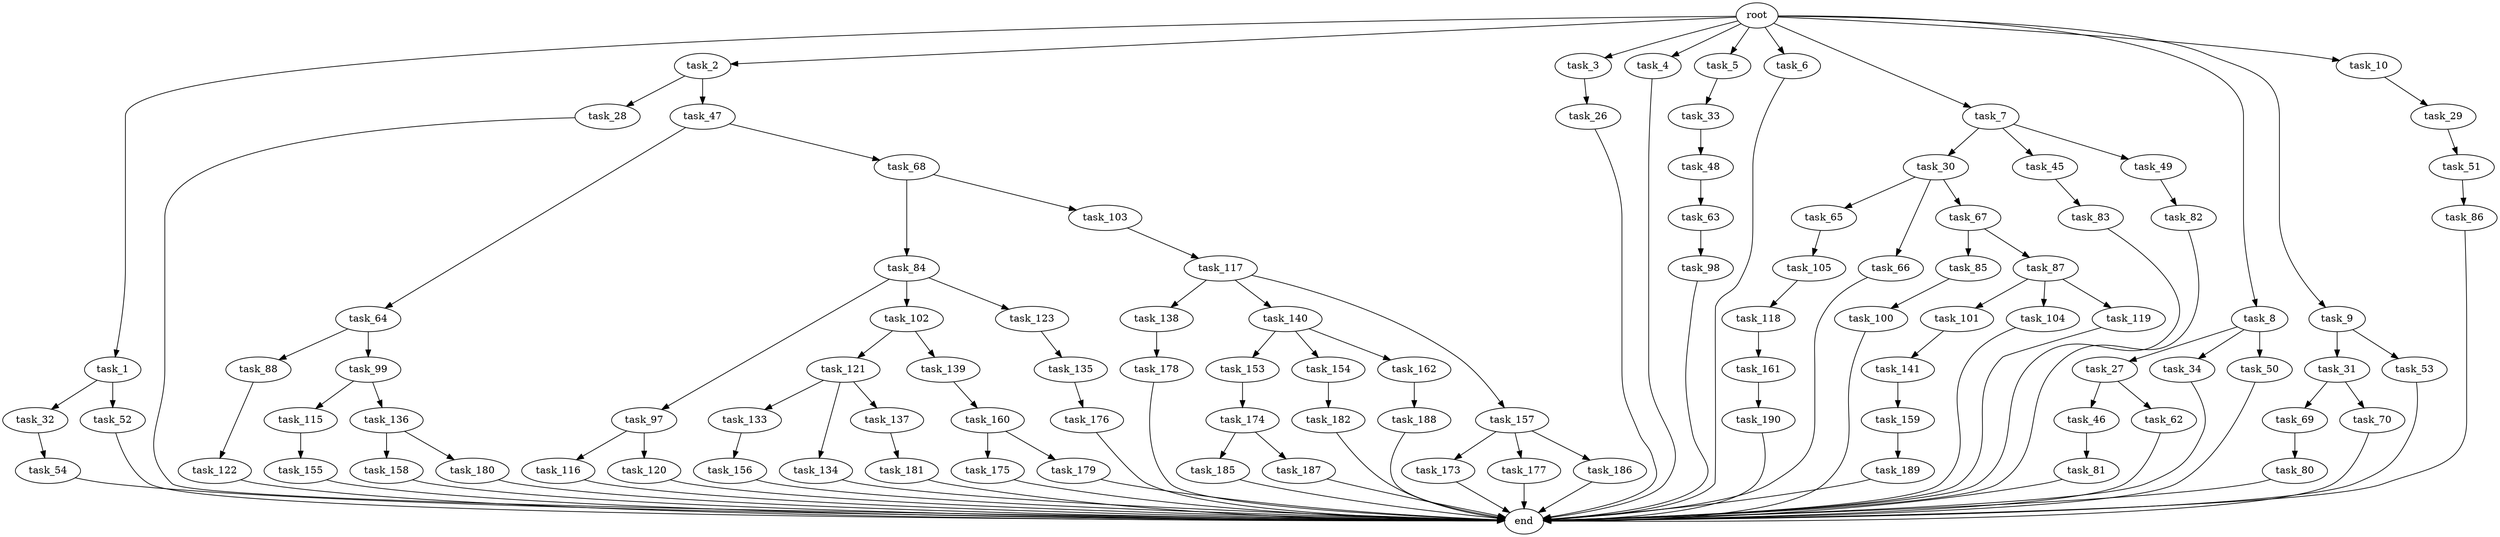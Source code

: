 digraph G {
  root [size="0.000000"];
  task_1 [size="102.400000"];
  task_2 [size="102.400000"];
  task_3 [size="102.400000"];
  task_4 [size="102.400000"];
  task_5 [size="102.400000"];
  task_6 [size="102.400000"];
  task_7 [size="102.400000"];
  task_8 [size="102.400000"];
  task_9 [size="102.400000"];
  task_10 [size="102.400000"];
  task_26 [size="54975581388.800003"];
  task_27 [size="42090679500.800003"];
  task_28 [size="30923764531.200001"];
  task_29 [size="7730941132.800000"];
  task_30 [size="7730941132.800000"];
  task_31 [size="3435973836.800000"];
  task_32 [size="69578470195.199997"];
  task_33 [size="42090679500.800003"];
  task_34 [size="42090679500.800003"];
  task_45 [size="7730941132.800000"];
  task_46 [size="42090679500.800003"];
  task_47 [size="30923764531.200001"];
  task_48 [size="30923764531.200001"];
  task_49 [size="7730941132.800000"];
  task_50 [size="42090679500.800003"];
  task_51 [size="7730941132.800000"];
  task_52 [size="69578470195.199997"];
  task_53 [size="3435973836.800000"];
  task_54 [size="69578470195.199997"];
  task_62 [size="42090679500.800003"];
  task_63 [size="54975581388.800003"];
  task_64 [size="54975581388.800003"];
  task_65 [size="69578470195.199997"];
  task_66 [size="69578470195.199997"];
  task_67 [size="69578470195.199997"];
  task_68 [size="54975581388.800003"];
  task_69 [size="69578470195.199997"];
  task_70 [size="69578470195.199997"];
  task_80 [size="3435973836.800000"];
  task_81 [size="13743895347.200001"];
  task_82 [size="42090679500.800003"];
  task_83 [size="7730941132.800000"];
  task_84 [size="69578470195.199997"];
  task_85 [size="54975581388.800003"];
  task_86 [size="69578470195.199997"];
  task_87 [size="54975581388.800003"];
  task_88 [size="42090679500.800003"];
  task_97 [size="42090679500.800003"];
  task_98 [size="69578470195.199997"];
  task_99 [size="42090679500.800003"];
  task_100 [size="13743895347.200001"];
  task_101 [size="69578470195.199997"];
  task_102 [size="42090679500.800003"];
  task_103 [size="69578470195.199997"];
  task_104 [size="69578470195.199997"];
  task_105 [size="7730941132.800000"];
  task_115 [size="69578470195.199997"];
  task_116 [size="85899345920.000000"];
  task_117 [size="21474836480.000000"];
  task_118 [size="54975581388.800003"];
  task_119 [size="69578470195.199997"];
  task_120 [size="85899345920.000000"];
  task_121 [size="21474836480.000000"];
  task_122 [size="85899345920.000000"];
  task_123 [size="42090679500.800003"];
  task_133 [size="42090679500.800003"];
  task_134 [size="42090679500.800003"];
  task_135 [size="13743895347.200001"];
  task_136 [size="69578470195.199997"];
  task_137 [size="42090679500.800003"];
  task_138 [size="21474836480.000000"];
  task_139 [size="21474836480.000000"];
  task_140 [size="21474836480.000000"];
  task_141 [size="42090679500.800003"];
  task_153 [size="54975581388.800003"];
  task_154 [size="54975581388.800003"];
  task_155 [size="69578470195.199997"];
  task_156 [size="3435973836.800000"];
  task_157 [size="21474836480.000000"];
  task_158 [size="13743895347.200001"];
  task_159 [size="30923764531.200001"];
  task_160 [size="54975581388.800003"];
  task_161 [size="3435973836.800000"];
  task_162 [size="54975581388.800003"];
  task_173 [size="69578470195.199997"];
  task_174 [size="85899345920.000000"];
  task_175 [size="13743895347.200001"];
  task_176 [size="21474836480.000000"];
  task_177 [size="69578470195.199997"];
  task_178 [size="21474836480.000000"];
  task_179 [size="13743895347.200001"];
  task_180 [size="13743895347.200001"];
  task_181 [size="42090679500.800003"];
  task_182 [size="54975581388.800003"];
  task_185 [size="85899345920.000000"];
  task_186 [size="69578470195.199997"];
  task_187 [size="85899345920.000000"];
  task_188 [size="13743895347.200001"];
  task_189 [size="54975581388.800003"];
  task_190 [size="54975581388.800003"];
  end [size="0.000000"];

  root -> task_1 [size="1.000000"];
  root -> task_2 [size="1.000000"];
  root -> task_3 [size="1.000000"];
  root -> task_4 [size="1.000000"];
  root -> task_5 [size="1.000000"];
  root -> task_6 [size="1.000000"];
  root -> task_7 [size="1.000000"];
  root -> task_8 [size="1.000000"];
  root -> task_9 [size="1.000000"];
  root -> task_10 [size="1.000000"];
  task_1 -> task_32 [size="679477248.000000"];
  task_1 -> task_52 [size="679477248.000000"];
  task_2 -> task_28 [size="301989888.000000"];
  task_2 -> task_47 [size="301989888.000000"];
  task_3 -> task_26 [size="536870912.000000"];
  task_4 -> end [size="1.000000"];
  task_5 -> task_33 [size="411041792.000000"];
  task_6 -> end [size="1.000000"];
  task_7 -> task_30 [size="75497472.000000"];
  task_7 -> task_45 [size="75497472.000000"];
  task_7 -> task_49 [size="75497472.000000"];
  task_8 -> task_27 [size="411041792.000000"];
  task_8 -> task_34 [size="411041792.000000"];
  task_8 -> task_50 [size="411041792.000000"];
  task_9 -> task_31 [size="33554432.000000"];
  task_9 -> task_53 [size="33554432.000000"];
  task_10 -> task_29 [size="75497472.000000"];
  task_26 -> end [size="1.000000"];
  task_27 -> task_46 [size="411041792.000000"];
  task_27 -> task_62 [size="411041792.000000"];
  task_28 -> end [size="1.000000"];
  task_29 -> task_51 [size="75497472.000000"];
  task_30 -> task_65 [size="679477248.000000"];
  task_30 -> task_66 [size="679477248.000000"];
  task_30 -> task_67 [size="679477248.000000"];
  task_31 -> task_69 [size="679477248.000000"];
  task_31 -> task_70 [size="679477248.000000"];
  task_32 -> task_54 [size="679477248.000000"];
  task_33 -> task_48 [size="301989888.000000"];
  task_34 -> end [size="1.000000"];
  task_45 -> task_83 [size="75497472.000000"];
  task_46 -> task_81 [size="134217728.000000"];
  task_47 -> task_64 [size="536870912.000000"];
  task_47 -> task_68 [size="536870912.000000"];
  task_48 -> task_63 [size="536870912.000000"];
  task_49 -> task_82 [size="411041792.000000"];
  task_50 -> end [size="1.000000"];
  task_51 -> task_86 [size="679477248.000000"];
  task_52 -> end [size="1.000000"];
  task_53 -> end [size="1.000000"];
  task_54 -> end [size="1.000000"];
  task_62 -> end [size="1.000000"];
  task_63 -> task_98 [size="679477248.000000"];
  task_64 -> task_88 [size="411041792.000000"];
  task_64 -> task_99 [size="411041792.000000"];
  task_65 -> task_105 [size="75497472.000000"];
  task_66 -> end [size="1.000000"];
  task_67 -> task_85 [size="536870912.000000"];
  task_67 -> task_87 [size="536870912.000000"];
  task_68 -> task_84 [size="679477248.000000"];
  task_68 -> task_103 [size="679477248.000000"];
  task_69 -> task_80 [size="33554432.000000"];
  task_70 -> end [size="1.000000"];
  task_80 -> end [size="1.000000"];
  task_81 -> end [size="1.000000"];
  task_82 -> end [size="1.000000"];
  task_83 -> end [size="1.000000"];
  task_84 -> task_97 [size="411041792.000000"];
  task_84 -> task_102 [size="411041792.000000"];
  task_84 -> task_123 [size="411041792.000000"];
  task_85 -> task_100 [size="134217728.000000"];
  task_86 -> end [size="1.000000"];
  task_87 -> task_101 [size="679477248.000000"];
  task_87 -> task_104 [size="679477248.000000"];
  task_87 -> task_119 [size="679477248.000000"];
  task_88 -> task_122 [size="838860800.000000"];
  task_97 -> task_116 [size="838860800.000000"];
  task_97 -> task_120 [size="838860800.000000"];
  task_98 -> end [size="1.000000"];
  task_99 -> task_115 [size="679477248.000000"];
  task_99 -> task_136 [size="679477248.000000"];
  task_100 -> end [size="1.000000"];
  task_101 -> task_141 [size="411041792.000000"];
  task_102 -> task_121 [size="209715200.000000"];
  task_102 -> task_139 [size="209715200.000000"];
  task_103 -> task_117 [size="209715200.000000"];
  task_104 -> end [size="1.000000"];
  task_105 -> task_118 [size="536870912.000000"];
  task_115 -> task_155 [size="679477248.000000"];
  task_116 -> end [size="1.000000"];
  task_117 -> task_138 [size="209715200.000000"];
  task_117 -> task_140 [size="209715200.000000"];
  task_117 -> task_157 [size="209715200.000000"];
  task_118 -> task_161 [size="33554432.000000"];
  task_119 -> end [size="1.000000"];
  task_120 -> end [size="1.000000"];
  task_121 -> task_133 [size="411041792.000000"];
  task_121 -> task_134 [size="411041792.000000"];
  task_121 -> task_137 [size="411041792.000000"];
  task_122 -> end [size="1.000000"];
  task_123 -> task_135 [size="134217728.000000"];
  task_133 -> task_156 [size="33554432.000000"];
  task_134 -> end [size="1.000000"];
  task_135 -> task_176 [size="209715200.000000"];
  task_136 -> task_158 [size="134217728.000000"];
  task_136 -> task_180 [size="134217728.000000"];
  task_137 -> task_181 [size="411041792.000000"];
  task_138 -> task_178 [size="209715200.000000"];
  task_139 -> task_160 [size="536870912.000000"];
  task_140 -> task_153 [size="536870912.000000"];
  task_140 -> task_154 [size="536870912.000000"];
  task_140 -> task_162 [size="536870912.000000"];
  task_141 -> task_159 [size="301989888.000000"];
  task_153 -> task_174 [size="838860800.000000"];
  task_154 -> task_182 [size="536870912.000000"];
  task_155 -> end [size="1.000000"];
  task_156 -> end [size="1.000000"];
  task_157 -> task_173 [size="679477248.000000"];
  task_157 -> task_177 [size="679477248.000000"];
  task_157 -> task_186 [size="679477248.000000"];
  task_158 -> end [size="1.000000"];
  task_159 -> task_189 [size="536870912.000000"];
  task_160 -> task_175 [size="134217728.000000"];
  task_160 -> task_179 [size="134217728.000000"];
  task_161 -> task_190 [size="536870912.000000"];
  task_162 -> task_188 [size="134217728.000000"];
  task_173 -> end [size="1.000000"];
  task_174 -> task_185 [size="838860800.000000"];
  task_174 -> task_187 [size="838860800.000000"];
  task_175 -> end [size="1.000000"];
  task_176 -> end [size="1.000000"];
  task_177 -> end [size="1.000000"];
  task_178 -> end [size="1.000000"];
  task_179 -> end [size="1.000000"];
  task_180 -> end [size="1.000000"];
  task_181 -> end [size="1.000000"];
  task_182 -> end [size="1.000000"];
  task_185 -> end [size="1.000000"];
  task_186 -> end [size="1.000000"];
  task_187 -> end [size="1.000000"];
  task_188 -> end [size="1.000000"];
  task_189 -> end [size="1.000000"];
  task_190 -> end [size="1.000000"];
}
